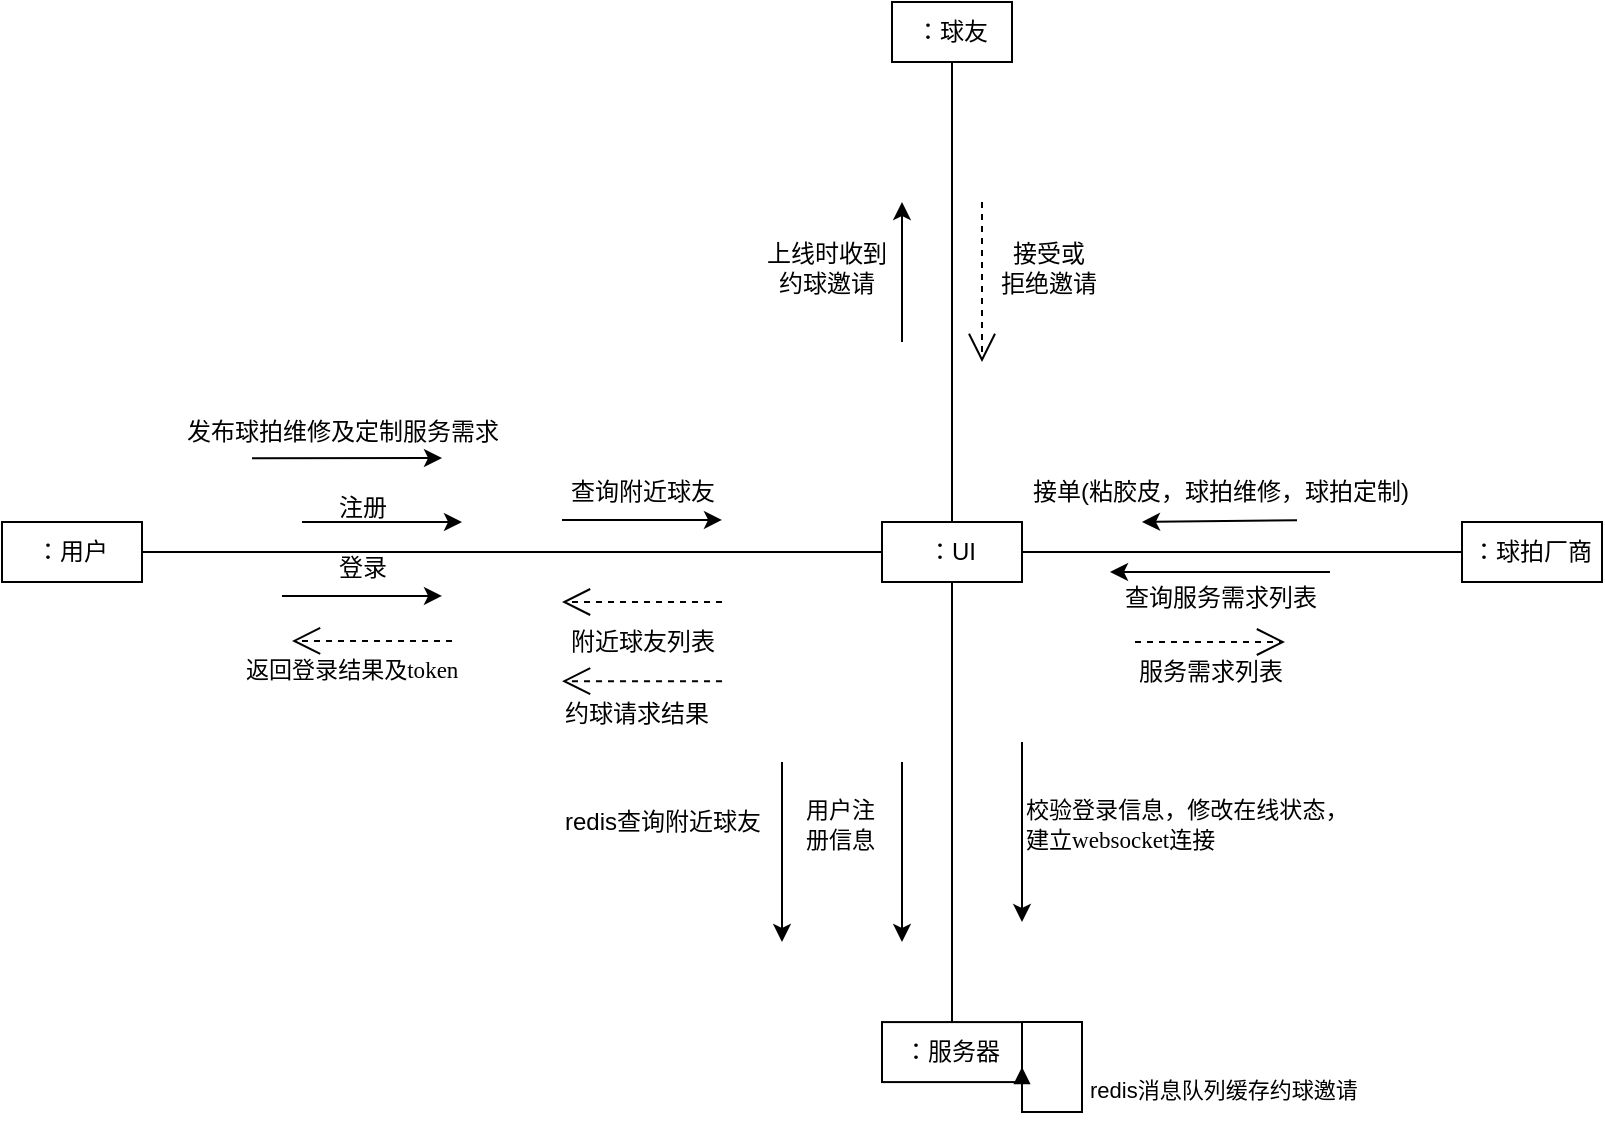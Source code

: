 <mxfile version="24.2.5" type="github">
  <diagram name="第 1 页" id="b7eeUQrJ6jahSCsW8798">
    <mxGraphModel dx="899" dy="1481" grid="1" gridSize="10" guides="1" tooltips="1" connect="1" arrows="1" fold="1" page="1" pageScale="1" pageWidth="850" pageHeight="1100" math="0" shadow="0">
      <root>
        <mxCell id="0" />
        <mxCell id="1" parent="0" />
        <mxCell id="YWEmdtPQ50aGRg39Ap58-1" value="：球友" style="rounded=0;whiteSpace=wrap;html=1;" vertex="1" parent="1">
          <mxGeometry x="465" y="-50" width="60" height="30" as="geometry" />
        </mxCell>
        <mxCell id="YWEmdtPQ50aGRg39Ap58-2" value="：用户" style="rounded=0;whiteSpace=wrap;html=1;" vertex="1" parent="1">
          <mxGeometry x="20" y="210" width="70" height="30" as="geometry" />
        </mxCell>
        <mxCell id="YWEmdtPQ50aGRg39Ap58-3" value="：服务器" style="rounded=0;whiteSpace=wrap;html=1;" vertex="1" parent="1">
          <mxGeometry x="460" y="460.04" width="70" height="30" as="geometry" />
        </mxCell>
        <mxCell id="YWEmdtPQ50aGRg39Ap58-4" value="：UI" style="rounded=0;whiteSpace=wrap;html=1;" vertex="1" parent="1">
          <mxGeometry x="460" y="210" width="70" height="30" as="geometry" />
        </mxCell>
        <mxCell id="YWEmdtPQ50aGRg39Ap58-5" value="：球拍厂商" style="rounded=0;whiteSpace=wrap;html=1;" vertex="1" parent="1">
          <mxGeometry x="750" y="210" width="70" height="30" as="geometry" />
        </mxCell>
        <mxCell id="YWEmdtPQ50aGRg39Ap58-6" value="" style="endArrow=none;html=1;rounded=0;exitX=1;exitY=0.5;exitDx=0;exitDy=0;entryX=0;entryY=0.5;entryDx=0;entryDy=0;" edge="1" parent="1" source="YWEmdtPQ50aGRg39Ap58-4" target="YWEmdtPQ50aGRg39Ap58-5">
          <mxGeometry width="50" height="50" relative="1" as="geometry">
            <mxPoint x="580" y="270" as="sourcePoint" />
            <mxPoint x="630" y="220" as="targetPoint" />
          </mxGeometry>
        </mxCell>
        <mxCell id="YWEmdtPQ50aGRg39Ap58-7" value="" style="endArrow=none;html=1;rounded=0;entryX=0;entryY=0.5;entryDx=0;entryDy=0;exitX=1;exitY=0.5;exitDx=0;exitDy=0;" edge="1" parent="1" source="YWEmdtPQ50aGRg39Ap58-2" target="YWEmdtPQ50aGRg39Ap58-4">
          <mxGeometry width="50" height="50" relative="1" as="geometry">
            <mxPoint x="200" y="260" as="sourcePoint" />
            <mxPoint x="305" y="224.5" as="targetPoint" />
          </mxGeometry>
        </mxCell>
        <mxCell id="YWEmdtPQ50aGRg39Ap58-8" value="" style="endArrow=none;html=1;rounded=0;exitX=0.5;exitY=1;exitDx=0;exitDy=0;entryX=0.5;entryY=0;entryDx=0;entryDy=0;" edge="1" parent="1" source="YWEmdtPQ50aGRg39Ap58-1" target="YWEmdtPQ50aGRg39Ap58-4">
          <mxGeometry width="50" height="50" relative="1" as="geometry">
            <mxPoint x="545" y="245" as="sourcePoint" />
            <mxPoint x="680" y="245" as="targetPoint" />
          </mxGeometry>
        </mxCell>
        <mxCell id="YWEmdtPQ50aGRg39Ap58-9" value="" style="endArrow=none;html=1;rounded=0;exitX=0.5;exitY=1;exitDx=0;exitDy=0;entryX=0.5;entryY=0;entryDx=0;entryDy=0;" edge="1" parent="1" source="YWEmdtPQ50aGRg39Ap58-4" target="YWEmdtPQ50aGRg39Ap58-3">
          <mxGeometry width="50" height="50" relative="1" as="geometry">
            <mxPoint x="555" y="255" as="sourcePoint" />
            <mxPoint x="690" y="255" as="targetPoint" />
          </mxGeometry>
        </mxCell>
        <mxCell id="YWEmdtPQ50aGRg39Ap58-12" value="" style="endArrow=classic;html=1;rounded=0;" edge="1" parent="1">
          <mxGeometry width="50" height="50" relative="1" as="geometry">
            <mxPoint x="170" y="210" as="sourcePoint" />
            <mxPoint x="250" y="210" as="targetPoint" />
          </mxGeometry>
        </mxCell>
        <mxCell id="YWEmdtPQ50aGRg39Ap58-13" value="注册" style="text;html=1;align=center;verticalAlign=middle;resizable=0;points=[];autosize=1;strokeColor=none;fillColor=none;" vertex="1" parent="1">
          <mxGeometry x="175" y="188" width="50" height="30" as="geometry" />
        </mxCell>
        <mxCell id="YWEmdtPQ50aGRg39Ap58-14" value="" style="endArrow=classic;html=1;rounded=0;" edge="1" parent="1">
          <mxGeometry width="50" height="50" relative="1" as="geometry">
            <mxPoint x="160" y="246.95" as="sourcePoint" />
            <mxPoint x="240" y="246.95" as="targetPoint" />
          </mxGeometry>
        </mxCell>
        <mxCell id="YWEmdtPQ50aGRg39Ap58-15" value="登录" style="text;html=1;align=center;verticalAlign=middle;resizable=0;points=[];autosize=1;strokeColor=none;fillColor=none;" vertex="1" parent="1">
          <mxGeometry x="175" y="218" width="50" height="30" as="geometry" />
        </mxCell>
        <mxCell id="YWEmdtPQ50aGRg39Ap58-16" value="" style="endArrow=classic;html=1;rounded=0;" edge="1" parent="1">
          <mxGeometry width="50" height="50" relative="1" as="geometry">
            <mxPoint x="470" y="330" as="sourcePoint" />
            <mxPoint x="470" y="420" as="targetPoint" />
          </mxGeometry>
        </mxCell>
        <mxCell id="YWEmdtPQ50aGRg39Ap58-17" value="&lt;font face=&quot;MicrosoftYaHei&quot;&gt;&lt;span style=&quot;font-size: 11.52px;&quot;&gt;用户注册信息&lt;/span&gt;&lt;/font&gt;" style="text;whiteSpace=wrap;html=1;" vertex="1" parent="1">
          <mxGeometry x="420" y="340" width="40" height="40" as="geometry" />
        </mxCell>
        <mxCell id="YWEmdtPQ50aGRg39Ap58-18" value="" style="endArrow=classic;html=1;rounded=0;" edge="1" parent="1">
          <mxGeometry width="50" height="50" relative="1" as="geometry">
            <mxPoint x="530" y="320" as="sourcePoint" />
            <mxPoint x="530" y="410" as="targetPoint" />
          </mxGeometry>
        </mxCell>
        <mxCell id="YWEmdtPQ50aGRg39Ap58-19" value="&lt;span style=&quot;color:rgb(0,0,0);font-family:MicrosoftYaHei;font-size:8.64pt;font-weight:normal;&quot;&gt;校验登录信息，修改在线状态，&lt;/span&gt;&lt;span style=&quot;font-family: MicrosoftYaHei; font-size: 8.64pt;&quot;&gt;&lt;br&gt;建立&lt;/span&gt;&lt;span style=&quot;font-family: ArialMT; font-size: 8.64pt;&quot;&gt;websocket&lt;/span&gt;&lt;span style=&quot;font-family: MicrosoftYaHei; font-size: 8.64pt;&quot;&gt;连接&lt;/span&gt;" style="text;whiteSpace=wrap;html=1;" vertex="1" parent="1">
          <mxGeometry x="530" y="340" width="170" height="40" as="geometry" />
        </mxCell>
        <mxCell id="YWEmdtPQ50aGRg39Ap58-22" value="&lt;span style=&quot;color:rgb(0,0,0);font-family:MicrosoftYaHei;font-size:8.64pt;font-weight:normal;&quot;&gt;返回登录结果及&lt;/span&gt;&lt;span style=&quot;color:rgb(0,0,0);font-family:ArialMT;font-size:8.64pt;font-weight:normal;&quot;&gt;token&lt;/span&gt;" style="text;whiteSpace=wrap;html=1;" vertex="1" parent="1">
          <mxGeometry x="140" y="270" width="150" height="40" as="geometry" />
        </mxCell>
        <mxCell id="YWEmdtPQ50aGRg39Ap58-23" value="" style="endArrow=open;endSize=12;dashed=1;html=1;rounded=0;" edge="1" parent="1">
          <mxGeometry width="160" relative="1" as="geometry">
            <mxPoint x="245" y="269.47" as="sourcePoint" />
            <mxPoint x="165" y="269.47" as="targetPoint" />
          </mxGeometry>
        </mxCell>
        <mxCell id="YWEmdtPQ50aGRg39Ap58-25" value="发布球拍维修及定制服务需求" style="text;html=1;align=center;verticalAlign=middle;resizable=0;points=[];autosize=1;strokeColor=none;fillColor=none;" vertex="1" parent="1">
          <mxGeometry x="100" y="150" width="180" height="30" as="geometry" />
        </mxCell>
        <mxCell id="YWEmdtPQ50aGRg39Ap58-26" value="" style="endArrow=classic;html=1;rounded=0;" edge="1" parent="1">
          <mxGeometry width="50" height="50" relative="1" as="geometry">
            <mxPoint x="145" y="178.17" as="sourcePoint" />
            <mxPoint x="240" y="178" as="targetPoint" />
          </mxGeometry>
        </mxCell>
        <mxCell id="YWEmdtPQ50aGRg39Ap58-28" value="" style="endArrow=classic;html=1;rounded=0;entryX=0.75;entryY=0;entryDx=0;entryDy=0;" edge="1" parent="1">
          <mxGeometry width="50" height="50" relative="1" as="geometry">
            <mxPoint x="667.5" y="209.13" as="sourcePoint" />
            <mxPoint x="590" y="210" as="targetPoint" />
          </mxGeometry>
        </mxCell>
        <mxCell id="YWEmdtPQ50aGRg39Ap58-29" value="接单(粘胶皮，球拍维修，球拍定制)" style="text;html=1;align=center;verticalAlign=middle;resizable=0;points=[];autosize=1;strokeColor=none;fillColor=none;" vertex="1" parent="1">
          <mxGeometry x="524" y="180" width="210" height="30" as="geometry" />
        </mxCell>
        <mxCell id="YWEmdtPQ50aGRg39Ap58-30" value="" style="endArrow=classic;html=1;rounded=0;" edge="1" parent="1">
          <mxGeometry width="50" height="50" relative="1" as="geometry">
            <mxPoint x="410" y="330" as="sourcePoint" />
            <mxPoint x="410" y="420" as="targetPoint" />
          </mxGeometry>
        </mxCell>
        <mxCell id="YWEmdtPQ50aGRg39Ap58-31" value="查询附近球友" style="text;html=1;align=center;verticalAlign=middle;resizable=0;points=[];autosize=1;strokeColor=none;fillColor=none;" vertex="1" parent="1">
          <mxGeometry x="290" y="180" width="100" height="30" as="geometry" />
        </mxCell>
        <mxCell id="YWEmdtPQ50aGRg39Ap58-32" value="" style="endArrow=classic;html=1;rounded=0;" edge="1" parent="1">
          <mxGeometry width="50" height="50" relative="1" as="geometry">
            <mxPoint x="300" y="208.95" as="sourcePoint" />
            <mxPoint x="380" y="208.95" as="targetPoint" />
          </mxGeometry>
        </mxCell>
        <mxCell id="YWEmdtPQ50aGRg39Ap58-33" value="redis查询附近球友" style="text;html=1;align=center;verticalAlign=middle;resizable=0;points=[];autosize=1;strokeColor=none;fillColor=none;" vertex="1" parent="1">
          <mxGeometry x="290" y="345" width="120" height="30" as="geometry" />
        </mxCell>
        <mxCell id="YWEmdtPQ50aGRg39Ap58-36" value="redis消息队列缓存约球邀请" style="html=1;align=left;spacingLeft=2;endArrow=block;rounded=0;edgeStyle=orthogonalEdgeStyle;curved=0;rounded=0;exitX=1;exitY=0;exitDx=0;exitDy=0;entryX=1;entryY=0.75;entryDx=0;entryDy=0;" edge="1" target="YWEmdtPQ50aGRg39Ap58-3" parent="1" source="YWEmdtPQ50aGRg39Ap58-3">
          <mxGeometry relative="1" as="geometry">
            <mxPoint x="530" y="475.04" as="sourcePoint" />
            <Array as="points">
              <mxPoint x="560" y="460.04" />
              <mxPoint x="560" y="505.04" />
              <mxPoint x="530" y="505.04" />
            </Array>
            <mxPoint x="535" y="505.04" as="targetPoint" />
          </mxGeometry>
        </mxCell>
        <mxCell id="YWEmdtPQ50aGRg39Ap58-37" value="" style="endArrow=open;endSize=12;dashed=1;html=1;rounded=0;" edge="1" parent="1">
          <mxGeometry width="160" relative="1" as="geometry">
            <mxPoint x="380" y="250" as="sourcePoint" />
            <mxPoint x="300" y="250" as="targetPoint" />
          </mxGeometry>
        </mxCell>
        <mxCell id="YWEmdtPQ50aGRg39Ap58-38" value="附近球友列表" style="text;html=1;align=center;verticalAlign=middle;resizable=0;points=[];autosize=1;strokeColor=none;fillColor=none;" vertex="1" parent="1">
          <mxGeometry x="290" y="255" width="100" height="30" as="geometry" />
        </mxCell>
        <mxCell id="YWEmdtPQ50aGRg39Ap58-39" value="" style="endArrow=classic;html=1;rounded=0;" edge="1" parent="1">
          <mxGeometry width="50" height="50" relative="1" as="geometry">
            <mxPoint x="684" y="235" as="sourcePoint" />
            <mxPoint x="574" y="235" as="targetPoint" />
          </mxGeometry>
        </mxCell>
        <mxCell id="YWEmdtPQ50aGRg39Ap58-40" value="查询服务需求列表" style="text;html=1;align=center;verticalAlign=middle;resizable=0;points=[];autosize=1;strokeColor=none;fillColor=none;" vertex="1" parent="1">
          <mxGeometry x="569" y="233" width="120" height="30" as="geometry" />
        </mxCell>
        <mxCell id="YWEmdtPQ50aGRg39Ap58-42" value="" style="endArrow=open;endSize=12;dashed=1;html=1;rounded=0;" edge="1" parent="1">
          <mxGeometry width="160" relative="1" as="geometry">
            <mxPoint x="586.5" y="270" as="sourcePoint" />
            <mxPoint x="661.5" y="270" as="targetPoint" />
          </mxGeometry>
        </mxCell>
        <mxCell id="YWEmdtPQ50aGRg39Ap58-43" value="服务需求列表" style="text;html=1;align=center;verticalAlign=middle;resizable=0;points=[];autosize=1;strokeColor=none;fillColor=none;" vertex="1" parent="1">
          <mxGeometry x="574" y="270" width="100" height="30" as="geometry" />
        </mxCell>
        <mxCell id="YWEmdtPQ50aGRg39Ap58-44" value="" style="endArrow=classic;html=1;rounded=0;" edge="1" parent="1">
          <mxGeometry width="50" height="50" relative="1" as="geometry">
            <mxPoint x="470" y="120" as="sourcePoint" />
            <mxPoint x="470" y="50" as="targetPoint" />
          </mxGeometry>
        </mxCell>
        <mxCell id="YWEmdtPQ50aGRg39Ap58-45" value="上线时收到&lt;div&gt;约球邀请&lt;/div&gt;" style="text;html=1;align=center;verticalAlign=middle;resizable=0;points=[];autosize=1;strokeColor=none;fillColor=none;" vertex="1" parent="1">
          <mxGeometry x="392" y="63" width="80" height="40" as="geometry" />
        </mxCell>
        <mxCell id="YWEmdtPQ50aGRg39Ap58-47" value="" style="endArrow=open;endSize=12;dashed=1;html=1;rounded=0;" edge="1" parent="1">
          <mxGeometry width="160" relative="1" as="geometry">
            <mxPoint x="510" y="50" as="sourcePoint" />
            <mxPoint x="510" y="130" as="targetPoint" />
          </mxGeometry>
        </mxCell>
        <mxCell id="YWEmdtPQ50aGRg39Ap58-48" value="接受或&lt;div&gt;拒绝邀请&lt;/div&gt;" style="text;html=1;align=center;verticalAlign=middle;resizable=0;points=[];autosize=1;strokeColor=none;fillColor=none;" vertex="1" parent="1">
          <mxGeometry x="508" y="63" width="70" height="40" as="geometry" />
        </mxCell>
        <mxCell id="YWEmdtPQ50aGRg39Ap58-49" value="" style="endArrow=open;endSize=12;dashed=1;html=1;rounded=0;" edge="1" parent="1">
          <mxGeometry width="160" relative="1" as="geometry">
            <mxPoint x="380" y="289.57" as="sourcePoint" />
            <mxPoint x="300" y="289.57" as="targetPoint" />
          </mxGeometry>
        </mxCell>
        <mxCell id="YWEmdtPQ50aGRg39Ap58-50" value="约球请求结果" style="text;html=1;align=center;verticalAlign=middle;resizable=0;points=[];autosize=1;strokeColor=none;fillColor=none;" vertex="1" parent="1">
          <mxGeometry x="287" y="291" width="100" height="30" as="geometry" />
        </mxCell>
      </root>
    </mxGraphModel>
  </diagram>
</mxfile>
